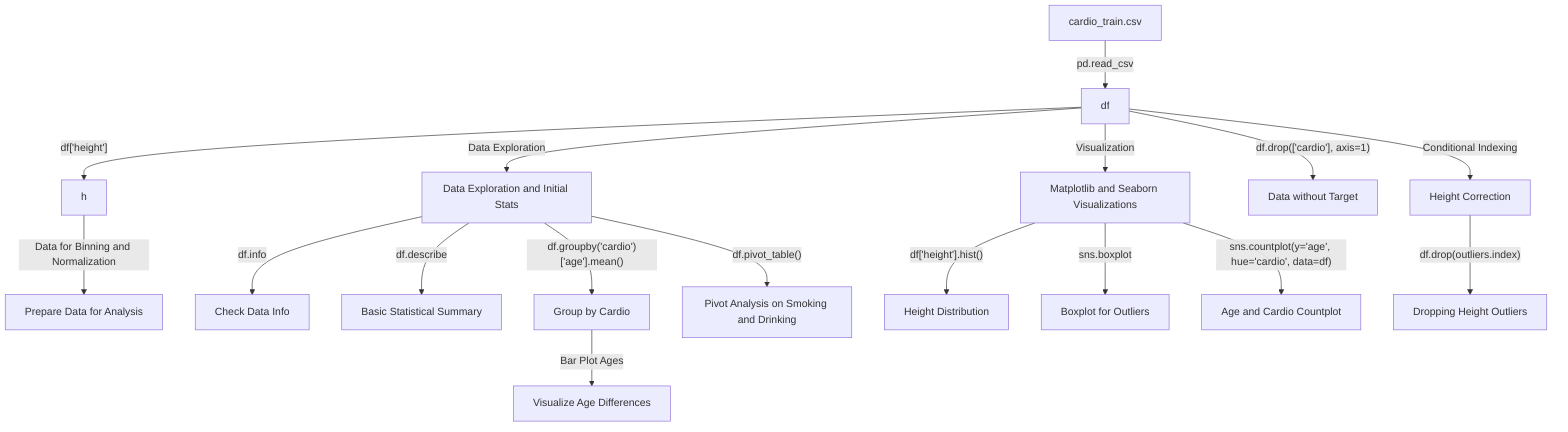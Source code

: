 flowchart TD
  A1["cardio_train.csv"]
  %% This node represents the initial data source containing patient data
  A2["df"]
  %% This node represents the main DataFrame containing loaded data
  A3["h"]
  %% This node represents the Series extracted for height analysis

  A1 -->|"pd.read_csv"| A2
  %% Load data from CSV into DataFrame df
  A2 -->|"df['height']"| A3
  %% Extract the 'height' column from df for analysis
  A2 -->|"Data Exploration"| B1["Data Exploration and Initial Stats"]
  %% Use df for initial exploration
  A2 -->|"Visualization"| B2["Matplotlib and Seaborn Visualizations"]
  %% Visualize data using Matplotlib and Seaborn

  B1 -->|"df.info"| C1["Check Data Info"]
  %% Get data info (type, missing values)
  B1 -->|"df.describe"| C2["Basic Statistical Summary"]
  %% Summarize basic statistics for numeric data
  B2 -->|"df['height'].hist()"| D1["Height Distribution"]
  %% Plot histogram for height
  B2 -->|"sns.boxplot"| D2["Boxplot for Outliers"]
  %% Use boxplot to check for height outliers

  A3 -->|"Data for Binning and Normalization"| B3["Prepare Data for Analysis"]
  %% Process height column for binning and normalization

  B1 -->|"df.groupby('cardio')['age'].mean()"| E1["Group by Cardio"]
  %% Analyze average age by cardio health status
  B2 -->|"sns.countplot(y='age', hue='cardio', data=df)"| E2["Age and Cardio Countplot"]
  %% Use countplot to visualize age distribution by health status

  A2 -->|"df.drop(['cardio'], axis=1)"| F1["Data without Target"]
  %% Remove target column 'cardio' for certain analyses

  A2 -->|"Conditional Indexing"| G1["Height Correction"]
  %% Identify and correct anomalies in height

  G1 -->|"df.drop(outliers.index)"| H1["Dropping Height Outliers"]
  %% Drop rows with identified height outliers

  E1 -->|"Bar Plot Ages"| I1["Visualize Age Differences"]
  %% Visualize age differences across groups

  B1 -->|"df.pivot_table()"| J1["Pivot Analysis on Smoking and Drinking"]
  %% Use pivot table for exploratory stats on smoking/drinking habits